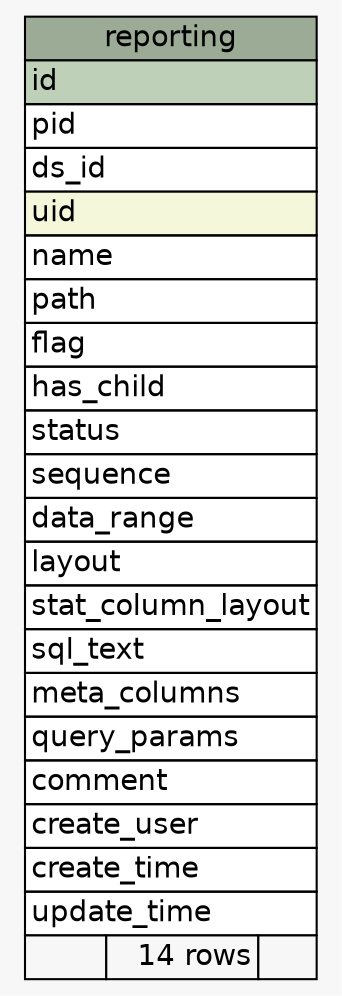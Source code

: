 // dot 2.36.0 on Windows 7 6.1
// SchemaSpy rev 590
digraph "reporting" {
  graph [
    rankdir="RL"
    bgcolor="#f7f7f7"
    nodesep="0.18"
    ranksep="0.46"
    fontname="Helvetica"
    fontsize="14"
  ];
  node [
    fontname="Helvetica"
    fontsize="14"
    shape="plaintext"
  ];
  edge [
    arrowsize="0.8"
  ];
  "reporting" [
    label=<
    <TABLE BORDER="0" CELLBORDER="1" CELLSPACING="0" BGCOLOR="#ffffff">
      <TR><TD COLSPAN="3" BGCOLOR="#9bab96" ALIGN="CENTER">reporting</TD></TR>
      <TR><TD PORT="id" COLSPAN="3" BGCOLOR="#bed1b8" ALIGN="LEFT">id</TD></TR>
      <TR><TD PORT="pid" COLSPAN="3" ALIGN="LEFT">pid</TD></TR>
      <TR><TD PORT="ds_id" COLSPAN="3" ALIGN="LEFT">ds_id</TD></TR>
      <TR><TD PORT="uid" COLSPAN="3" BGCOLOR="#f4f7da" ALIGN="LEFT">uid</TD></TR>
      <TR><TD PORT="name" COLSPAN="3" ALIGN="LEFT">name</TD></TR>
      <TR><TD PORT="path" COLSPAN="3" ALIGN="LEFT">path</TD></TR>
      <TR><TD PORT="flag" COLSPAN="3" ALIGN="LEFT">flag</TD></TR>
      <TR><TD PORT="has_child" COLSPAN="3" ALIGN="LEFT">has_child</TD></TR>
      <TR><TD PORT="status" COLSPAN="3" ALIGN="LEFT">status</TD></TR>
      <TR><TD PORT="sequence" COLSPAN="3" ALIGN="LEFT">sequence</TD></TR>
      <TR><TD PORT="data_range" COLSPAN="3" ALIGN="LEFT">data_range</TD></TR>
      <TR><TD PORT="layout" COLSPAN="3" ALIGN="LEFT">layout</TD></TR>
      <TR><TD PORT="stat_column_layout" COLSPAN="3" ALIGN="LEFT">stat_column_layout</TD></TR>
      <TR><TD PORT="sql_text" COLSPAN="3" ALIGN="LEFT">sql_text</TD></TR>
      <TR><TD PORT="meta_columns" COLSPAN="3" ALIGN="LEFT">meta_columns</TD></TR>
      <TR><TD PORT="query_params" COLSPAN="3" ALIGN="LEFT">query_params</TD></TR>
      <TR><TD PORT="comment" COLSPAN="3" ALIGN="LEFT">comment</TD></TR>
      <TR><TD PORT="create_user" COLSPAN="3" ALIGN="LEFT">create_user</TD></TR>
      <TR><TD PORT="create_time" COLSPAN="3" ALIGN="LEFT">create_time</TD></TR>
      <TR><TD PORT="update_time" COLSPAN="3" ALIGN="LEFT">update_time</TD></TR>
      <TR><TD ALIGN="LEFT" BGCOLOR="#f7f7f7">  </TD><TD ALIGN="RIGHT" BGCOLOR="#f7f7f7">14 rows</TD><TD ALIGN="RIGHT" BGCOLOR="#f7f7f7">  </TD></TR>
    </TABLE>>
    URL="tables/reporting.html"
    tooltip="reporting"
  ];
}
